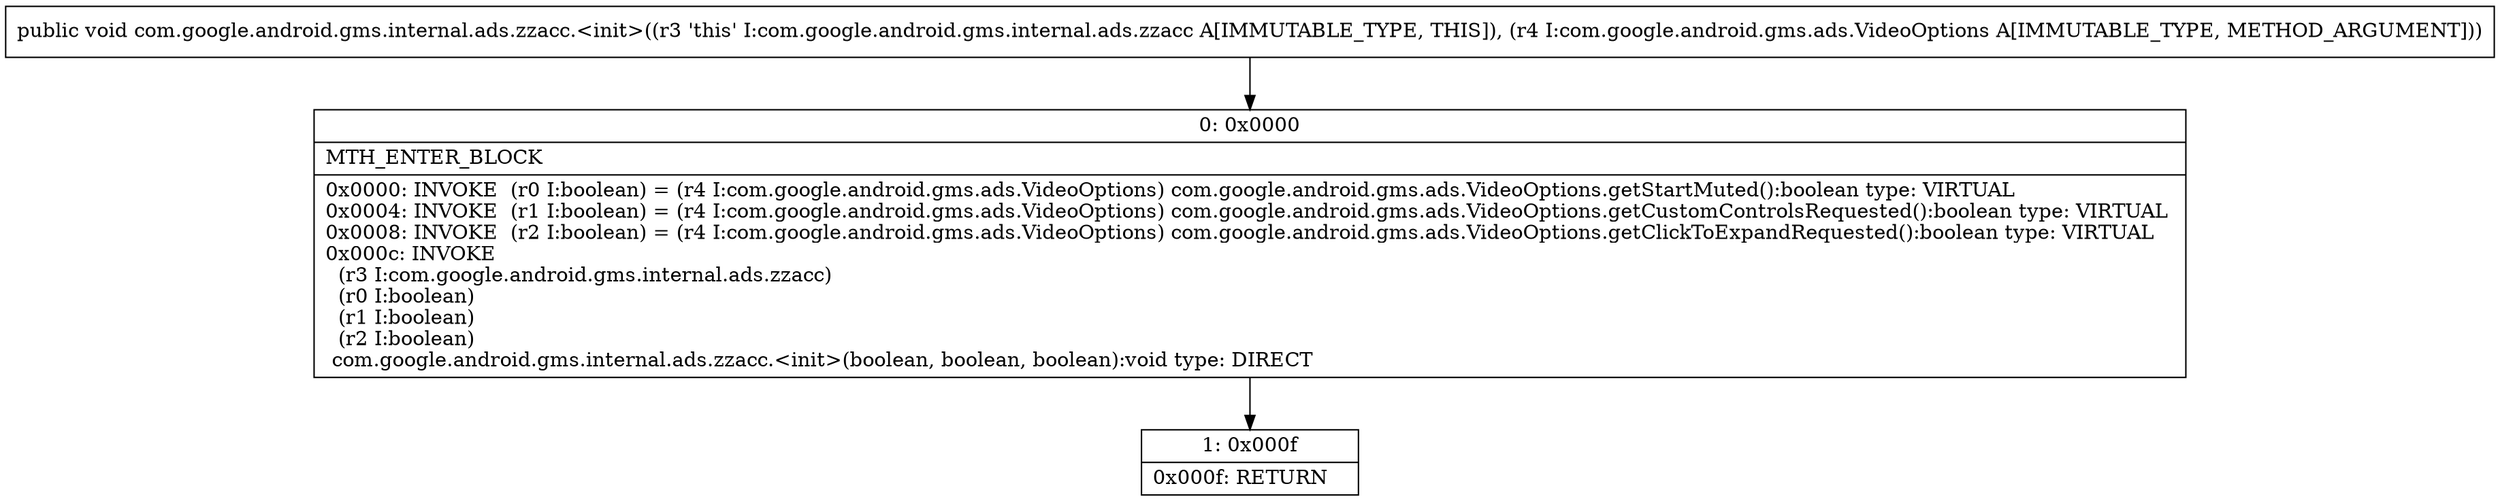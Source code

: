 digraph "CFG forcom.google.android.gms.internal.ads.zzacc.\<init\>(Lcom\/google\/android\/gms\/ads\/VideoOptions;)V" {
Node_0 [shape=record,label="{0\:\ 0x0000|MTH_ENTER_BLOCK\l|0x0000: INVOKE  (r0 I:boolean) = (r4 I:com.google.android.gms.ads.VideoOptions) com.google.android.gms.ads.VideoOptions.getStartMuted():boolean type: VIRTUAL \l0x0004: INVOKE  (r1 I:boolean) = (r4 I:com.google.android.gms.ads.VideoOptions) com.google.android.gms.ads.VideoOptions.getCustomControlsRequested():boolean type: VIRTUAL \l0x0008: INVOKE  (r2 I:boolean) = (r4 I:com.google.android.gms.ads.VideoOptions) com.google.android.gms.ads.VideoOptions.getClickToExpandRequested():boolean type: VIRTUAL \l0x000c: INVOKE  \l  (r3 I:com.google.android.gms.internal.ads.zzacc)\l  (r0 I:boolean)\l  (r1 I:boolean)\l  (r2 I:boolean)\l com.google.android.gms.internal.ads.zzacc.\<init\>(boolean, boolean, boolean):void type: DIRECT \l}"];
Node_1 [shape=record,label="{1\:\ 0x000f|0x000f: RETURN   \l}"];
MethodNode[shape=record,label="{public void com.google.android.gms.internal.ads.zzacc.\<init\>((r3 'this' I:com.google.android.gms.internal.ads.zzacc A[IMMUTABLE_TYPE, THIS]), (r4 I:com.google.android.gms.ads.VideoOptions A[IMMUTABLE_TYPE, METHOD_ARGUMENT])) }"];
MethodNode -> Node_0;
Node_0 -> Node_1;
}

